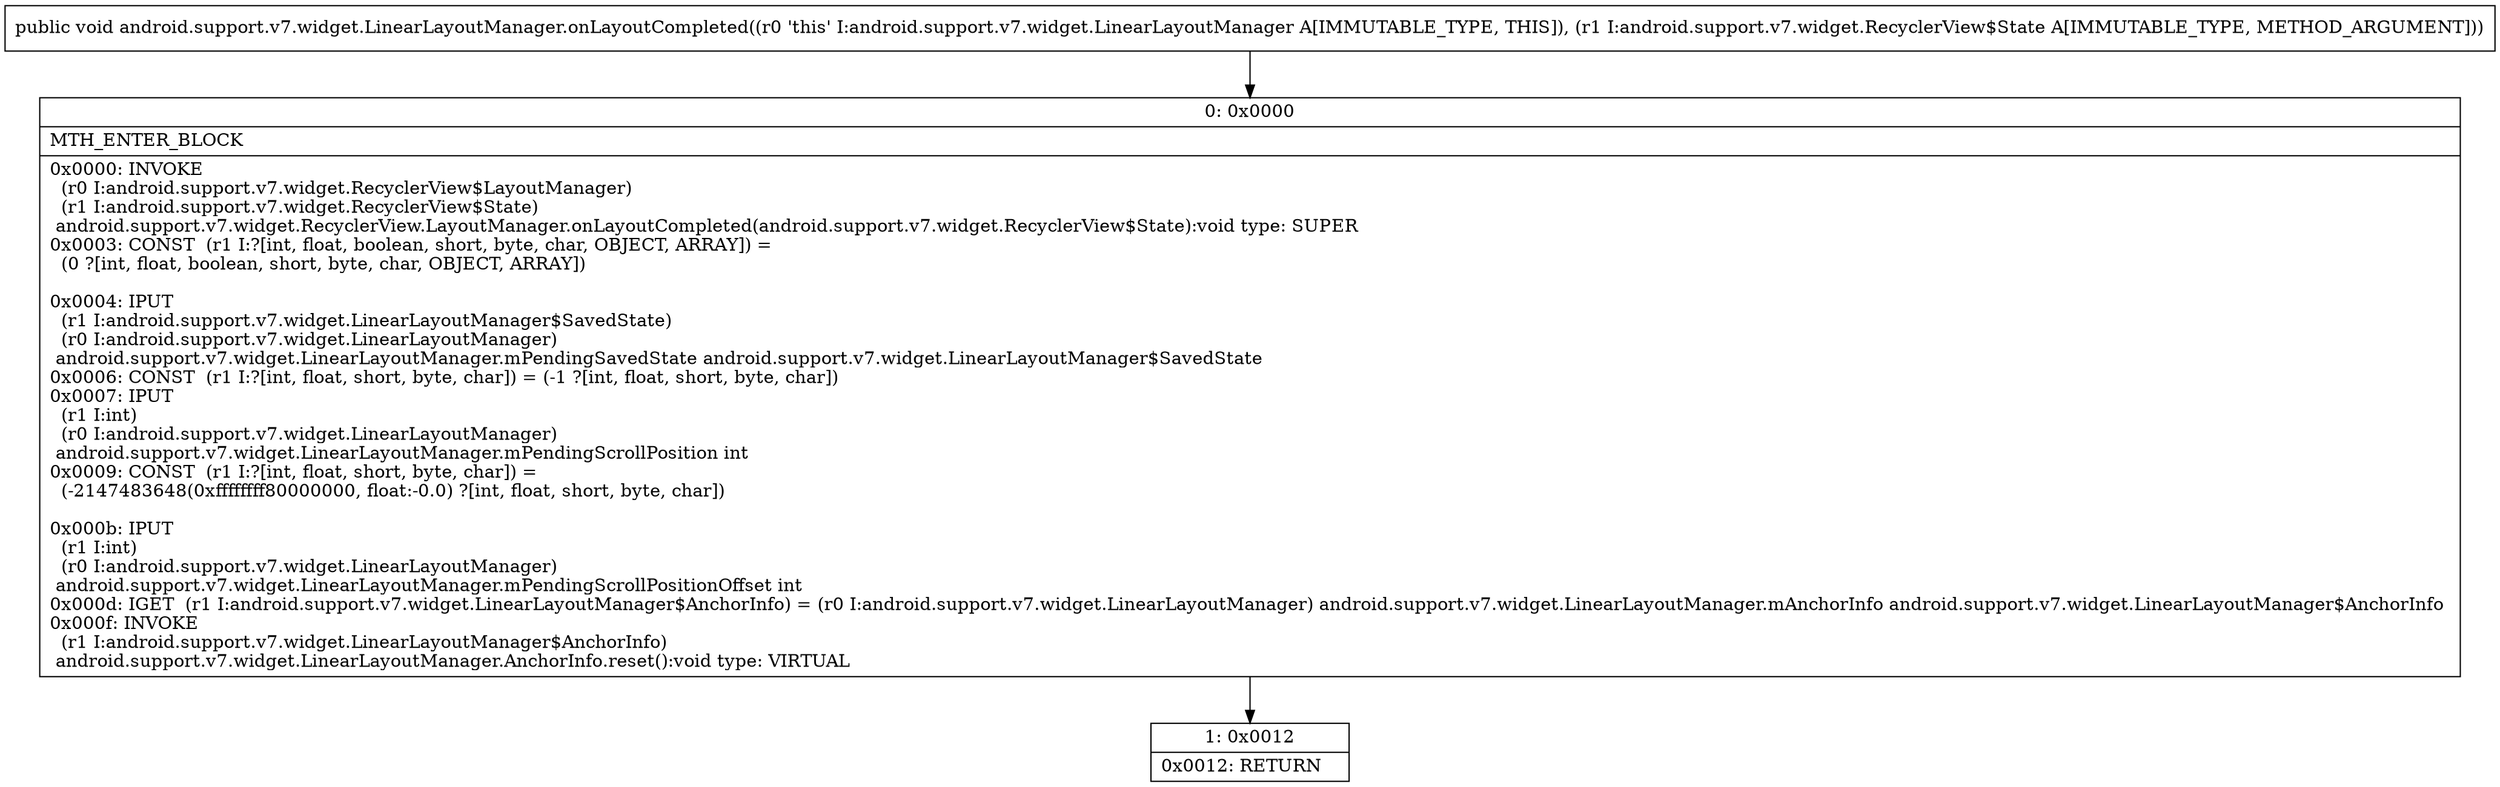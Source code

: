 digraph "CFG forandroid.support.v7.widget.LinearLayoutManager.onLayoutCompleted(Landroid\/support\/v7\/widget\/RecyclerView$State;)V" {
Node_0 [shape=record,label="{0\:\ 0x0000|MTH_ENTER_BLOCK\l|0x0000: INVOKE  \l  (r0 I:android.support.v7.widget.RecyclerView$LayoutManager)\l  (r1 I:android.support.v7.widget.RecyclerView$State)\l android.support.v7.widget.RecyclerView.LayoutManager.onLayoutCompleted(android.support.v7.widget.RecyclerView$State):void type: SUPER \l0x0003: CONST  (r1 I:?[int, float, boolean, short, byte, char, OBJECT, ARRAY]) = \l  (0 ?[int, float, boolean, short, byte, char, OBJECT, ARRAY])\l \l0x0004: IPUT  \l  (r1 I:android.support.v7.widget.LinearLayoutManager$SavedState)\l  (r0 I:android.support.v7.widget.LinearLayoutManager)\l android.support.v7.widget.LinearLayoutManager.mPendingSavedState android.support.v7.widget.LinearLayoutManager$SavedState \l0x0006: CONST  (r1 I:?[int, float, short, byte, char]) = (\-1 ?[int, float, short, byte, char]) \l0x0007: IPUT  \l  (r1 I:int)\l  (r0 I:android.support.v7.widget.LinearLayoutManager)\l android.support.v7.widget.LinearLayoutManager.mPendingScrollPosition int \l0x0009: CONST  (r1 I:?[int, float, short, byte, char]) = \l  (\-2147483648(0xffffffff80000000, float:\-0.0) ?[int, float, short, byte, char])\l \l0x000b: IPUT  \l  (r1 I:int)\l  (r0 I:android.support.v7.widget.LinearLayoutManager)\l android.support.v7.widget.LinearLayoutManager.mPendingScrollPositionOffset int \l0x000d: IGET  (r1 I:android.support.v7.widget.LinearLayoutManager$AnchorInfo) = (r0 I:android.support.v7.widget.LinearLayoutManager) android.support.v7.widget.LinearLayoutManager.mAnchorInfo android.support.v7.widget.LinearLayoutManager$AnchorInfo \l0x000f: INVOKE  \l  (r1 I:android.support.v7.widget.LinearLayoutManager$AnchorInfo)\l android.support.v7.widget.LinearLayoutManager.AnchorInfo.reset():void type: VIRTUAL \l}"];
Node_1 [shape=record,label="{1\:\ 0x0012|0x0012: RETURN   \l}"];
MethodNode[shape=record,label="{public void android.support.v7.widget.LinearLayoutManager.onLayoutCompleted((r0 'this' I:android.support.v7.widget.LinearLayoutManager A[IMMUTABLE_TYPE, THIS]), (r1 I:android.support.v7.widget.RecyclerView$State A[IMMUTABLE_TYPE, METHOD_ARGUMENT])) }"];
MethodNode -> Node_0;
Node_0 -> Node_1;
}

